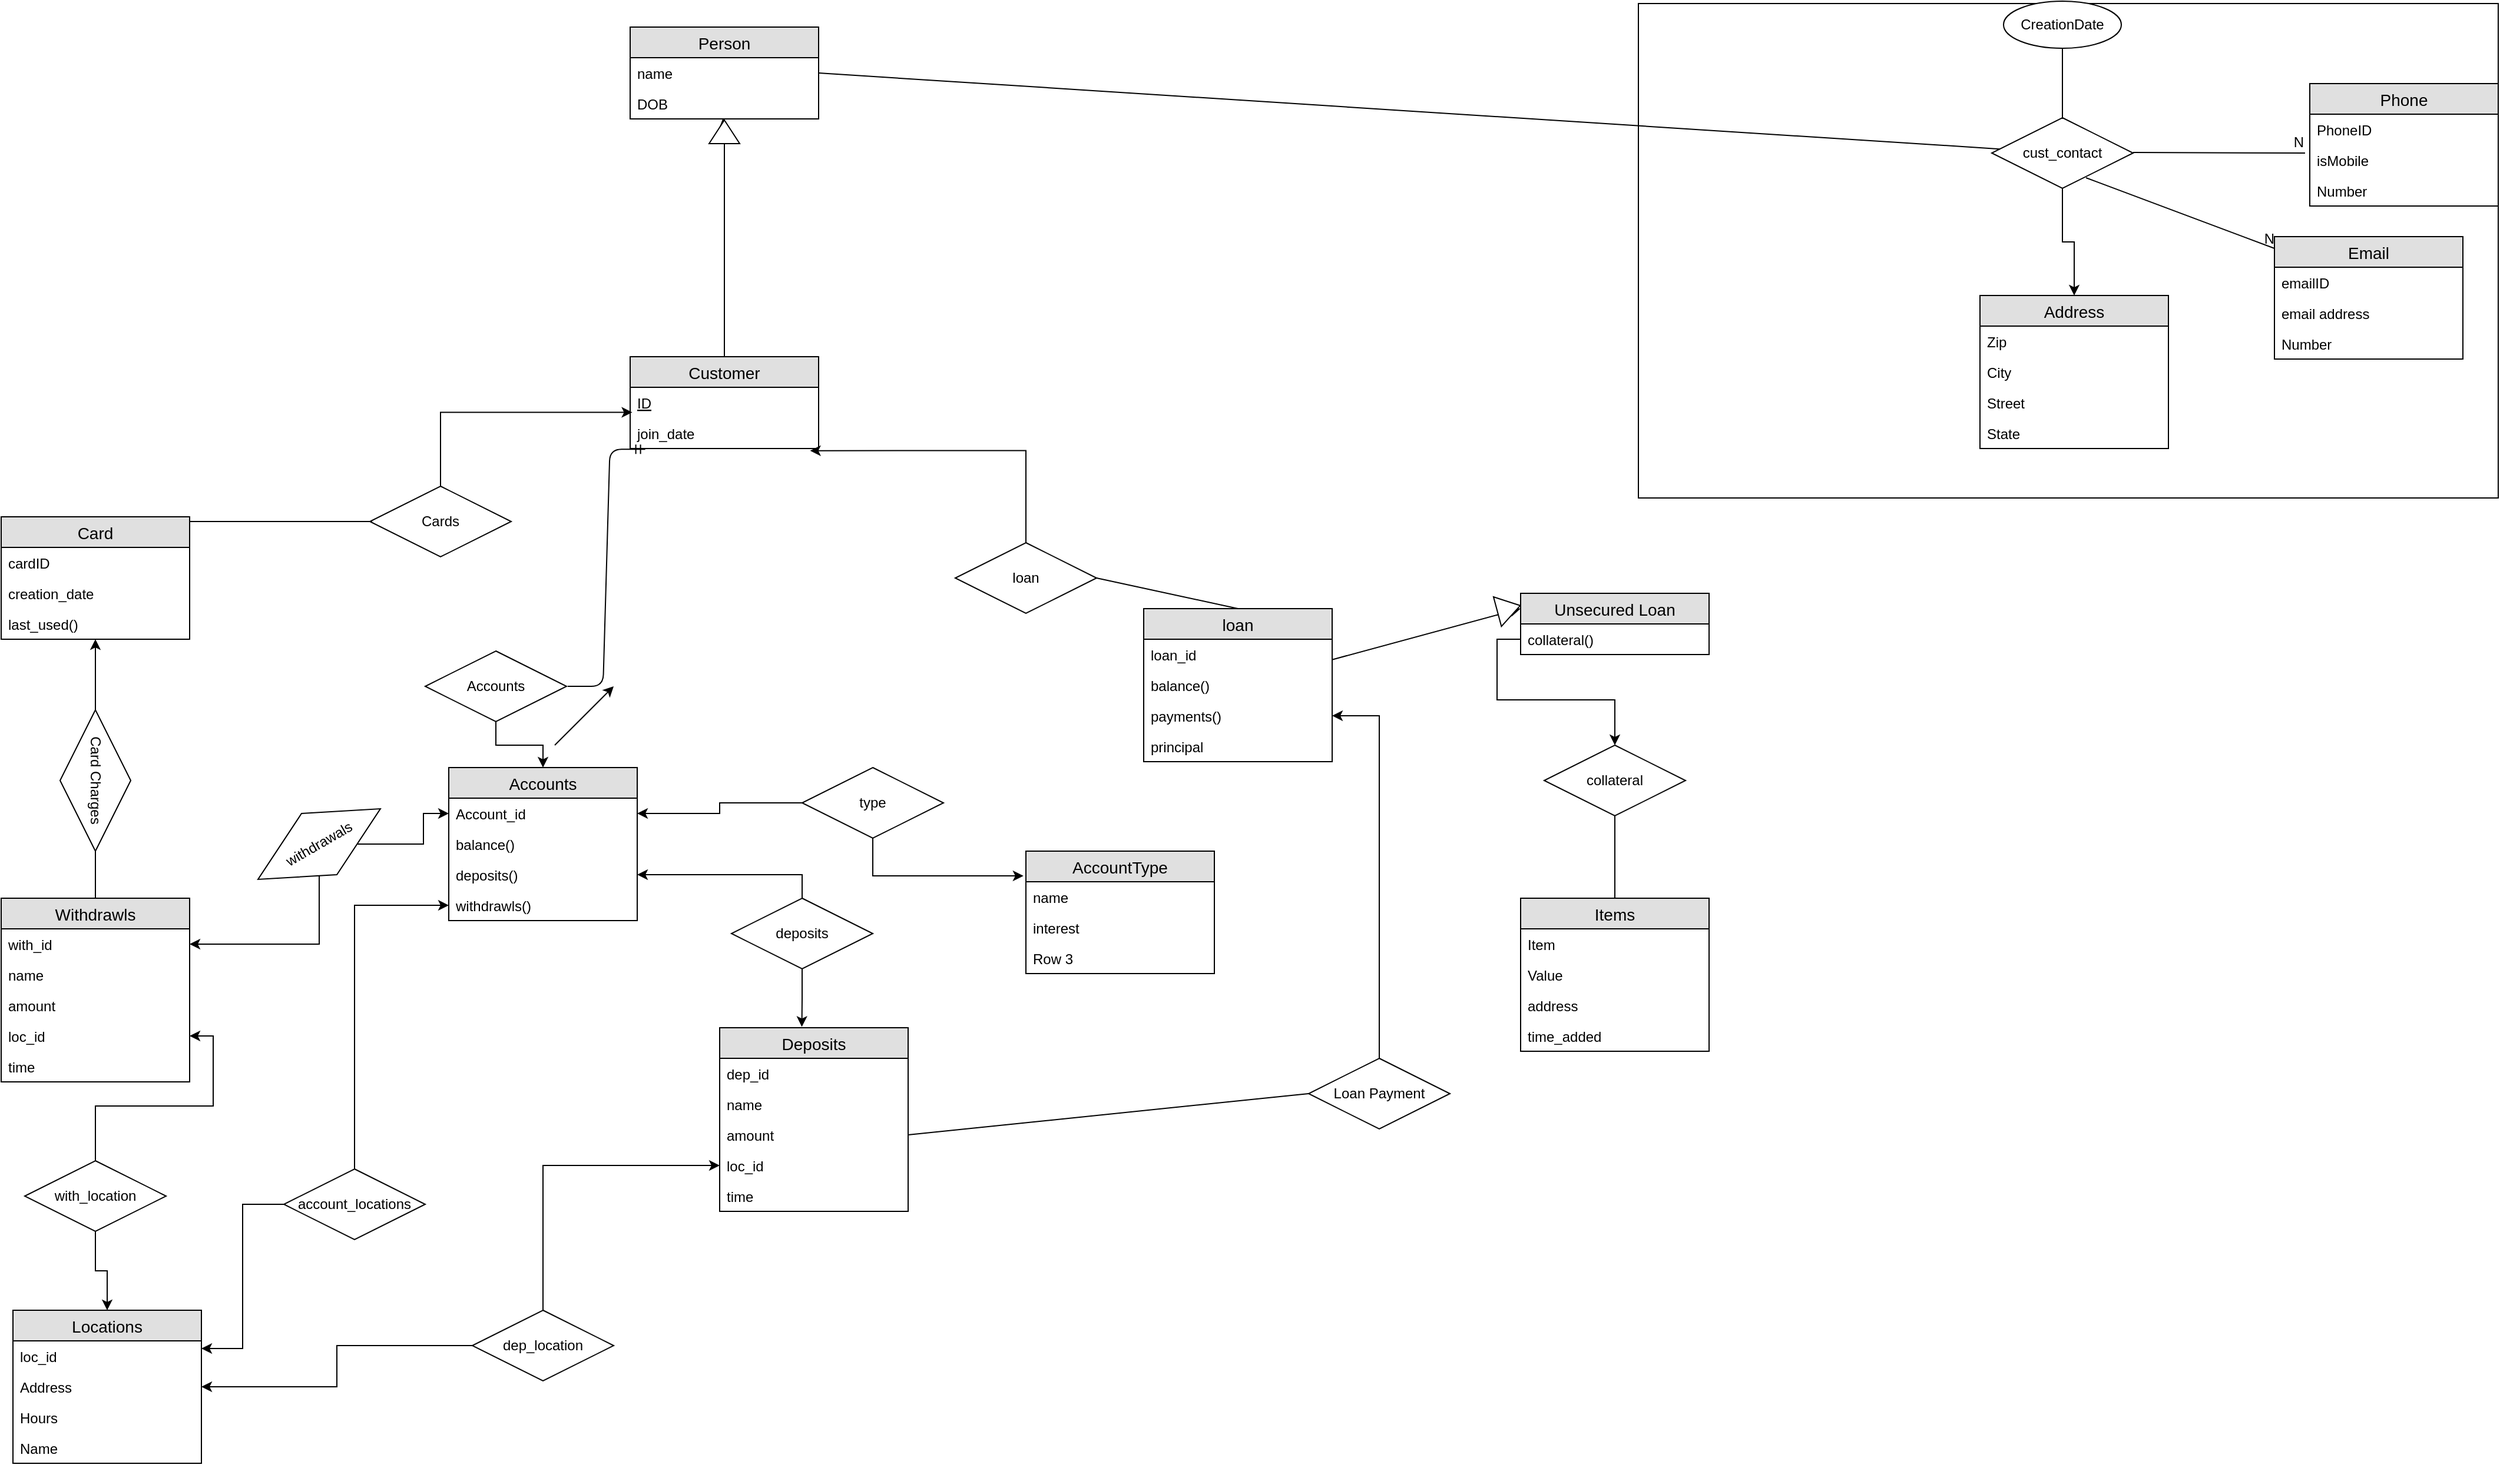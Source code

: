 <mxfile version="12.8.4" type="device"><diagram id="C5RBs43oDa-KdzZeNtuy" name="Page-1"><mxGraphModel dx="1240" dy="1477" grid="1" gridSize="10" guides="1" tooltips="1" connect="1" arrows="1" fold="1" page="1" pageScale="1" pageWidth="1600" pageHeight="900" math="0" shadow="0"><root><mxCell id="WIyWlLk6GJQsqaUBKTNV-0"/><mxCell id="WIyWlLk6GJQsqaUBKTNV-1" parent="WIyWlLk6GJQsqaUBKTNV-0"/><mxCell id="SJOalxwXmV7CWsOkklW5-0" value="Person" style="swimlane;fontStyle=0;childLayout=stackLayout;horizontal=1;startSize=26;fillColor=#e0e0e0;horizontalStack=0;resizeParent=1;resizeParentMax=0;resizeLast=0;collapsible=1;marginBottom=0;swimlaneFillColor=#ffffff;align=center;fontSize=14;" parent="WIyWlLk6GJQsqaUBKTNV-1" vertex="1"><mxGeometry x="594" y="20" width="160" height="78" as="geometry"/></mxCell><mxCell id="SJOalxwXmV7CWsOkklW5-1" value="name&#10;" style="text;strokeColor=none;fillColor=none;spacingLeft=4;spacingRight=4;overflow=hidden;rotatable=0;points=[[0,0.5],[1,0.5]];portConstraint=eastwest;fontSize=12;" parent="SJOalxwXmV7CWsOkklW5-0" vertex="1"><mxGeometry y="26" width="160" height="26" as="geometry"/></mxCell><mxCell id="SJOalxwXmV7CWsOkklW5-3" value="DOB" style="text;strokeColor=none;fillColor=none;spacingLeft=4;spacingRight=4;overflow=hidden;rotatable=0;points=[[0,0.5],[1,0.5]];portConstraint=eastwest;fontSize=12;" parent="SJOalxwXmV7CWsOkklW5-0" vertex="1"><mxGeometry y="52" width="160" height="26" as="geometry"/></mxCell><mxCell id="SJOalxwXmV7CWsOkklW5-6" value="Customer" style="swimlane;fontStyle=0;childLayout=stackLayout;horizontal=1;startSize=26;fillColor=#e0e0e0;horizontalStack=0;resizeParent=1;resizeParentMax=0;resizeLast=0;collapsible=1;marginBottom=0;swimlaneFillColor=#ffffff;align=center;fontSize=14;" parent="WIyWlLk6GJQsqaUBKTNV-1" vertex="1"><mxGeometry x="594" y="300" width="160" height="78" as="geometry"/></mxCell><mxCell id="SJOalxwXmV7CWsOkklW5-7" value="ID" style="text;strokeColor=none;fillColor=none;spacingLeft=4;spacingRight=4;overflow=hidden;rotatable=0;points=[[0,0.5],[1,0.5]];portConstraint=eastwest;fontSize=12;fontStyle=4" parent="SJOalxwXmV7CWsOkklW5-6" vertex="1"><mxGeometry y="26" width="160" height="26" as="geometry"/></mxCell><mxCell id="SJOalxwXmV7CWsOkklW5-8" value="join_date" style="text;strokeColor=none;fillColor=none;spacingLeft=4;spacingRight=4;overflow=hidden;rotatable=0;points=[[0,0.5],[1,0.5]];portConstraint=eastwest;fontSize=12;" parent="SJOalxwXmV7CWsOkklW5-6" vertex="1"><mxGeometry y="52" width="160" height="26" as="geometry"/></mxCell><mxCell id="2ycP82oEepqK2rCVVMqI-40" style="edgeStyle=orthogonalEdgeStyle;rounded=0;orthogonalLoop=1;jettySize=auto;html=1;entryX=0.011;entryY=-0.181;entryDx=0;entryDy=0;entryPerimeter=0;" edge="1" parent="WIyWlLk6GJQsqaUBKTNV-1" source="SJOalxwXmV7CWsOkklW5-43" target="SJOalxwXmV7CWsOkklW5-8"><mxGeometry relative="1" as="geometry"/></mxCell><mxCell id="SJOalxwXmV7CWsOkklW5-43" value="Cards" style="shape=rhombus;perimeter=rhombusPerimeter;whiteSpace=wrap;html=1;align=center;" parent="WIyWlLk6GJQsqaUBKTNV-1" vertex="1"><mxGeometry x="373" y="410" width="120" height="60" as="geometry"/></mxCell><mxCell id="SJOalxwXmV7CWsOkklW5-44" value="" style="endArrow=none;html=1;rounded=0;" parent="WIyWlLk6GJQsqaUBKTNV-1" edge="1"><mxGeometry relative="1" as="geometry"><mxPoint x="215" y="440" as="sourcePoint"/><mxPoint x="375" y="440" as="targetPoint"/></mxGeometry></mxCell><mxCell id="SJOalxwXmV7CWsOkklW5-49" value="Card" style="swimlane;fontStyle=0;childLayout=stackLayout;horizontal=1;startSize=26;fillColor=#e0e0e0;horizontalStack=0;resizeParent=1;resizeParentMax=0;resizeLast=0;collapsible=1;marginBottom=0;swimlaneFillColor=#ffffff;align=center;fontSize=14;" parent="WIyWlLk6GJQsqaUBKTNV-1" vertex="1"><mxGeometry x="60" y="436" width="160" height="104" as="geometry"/></mxCell><mxCell id="SJOalxwXmV7CWsOkklW5-50" value="cardID" style="text;strokeColor=none;fillColor=none;spacingLeft=4;spacingRight=4;overflow=hidden;rotatable=0;points=[[0,0.5],[1,0.5]];portConstraint=eastwest;fontSize=12;" parent="SJOalxwXmV7CWsOkklW5-49" vertex="1"><mxGeometry y="26" width="160" height="26" as="geometry"/></mxCell><mxCell id="SJOalxwXmV7CWsOkklW5-51" value="creation_date" style="text;strokeColor=none;fillColor=none;spacingLeft=4;spacingRight=4;overflow=hidden;rotatable=0;points=[[0,0.5],[1,0.5]];portConstraint=eastwest;fontSize=12;" parent="SJOalxwXmV7CWsOkklW5-49" vertex="1"><mxGeometry y="52" width="160" height="26" as="geometry"/></mxCell><mxCell id="SJOalxwXmV7CWsOkklW5-52" value="last_used()" style="text;strokeColor=none;fillColor=none;spacingLeft=4;spacingRight=4;overflow=hidden;rotatable=0;points=[[0,0.5],[1,0.5]];portConstraint=eastwest;fontSize=12;" parent="SJOalxwXmV7CWsOkklW5-49" vertex="1"><mxGeometry y="78" width="160" height="26" as="geometry"/></mxCell><mxCell id="SJOalxwXmV7CWsOkklW5-61" style="edgeStyle=orthogonalEdgeStyle;rounded=0;orthogonalLoop=1;jettySize=auto;html=1;" parent="WIyWlLk6GJQsqaUBKTNV-1" source="SJOalxwXmV7CWsOkklW5-57" target="SJOalxwXmV7CWsOkklW5-49" edge="1"><mxGeometry relative="1" as="geometry"/></mxCell><mxCell id="SJOalxwXmV7CWsOkklW5-57" value="Card Charges&lt;br&gt;" style="shape=rhombus;perimeter=rhombusPerimeter;whiteSpace=wrap;html=1;align=center;rotation=90;" parent="WIyWlLk6GJQsqaUBKTNV-1" vertex="1"><mxGeometry x="80" y="630" width="120" height="60" as="geometry"/></mxCell><mxCell id="SJOalxwXmV7CWsOkklW5-62" value="Withdrawls" style="swimlane;fontStyle=0;childLayout=stackLayout;horizontal=1;startSize=26;fillColor=#e0e0e0;horizontalStack=0;resizeParent=1;resizeParentMax=0;resizeLast=0;collapsible=1;marginBottom=0;swimlaneFillColor=#ffffff;align=center;fontSize=14;" parent="WIyWlLk6GJQsqaUBKTNV-1" vertex="1"><mxGeometry x="60" y="760" width="160" height="156" as="geometry"/></mxCell><mxCell id="SJOalxwXmV7CWsOkklW5-63" value="with_id" style="text;strokeColor=none;fillColor=none;spacingLeft=4;spacingRight=4;overflow=hidden;rotatable=0;points=[[0,0.5],[1,0.5]];portConstraint=eastwest;fontSize=12;" parent="SJOalxwXmV7CWsOkklW5-62" vertex="1"><mxGeometry y="26" width="160" height="26" as="geometry"/></mxCell><mxCell id="SJOalxwXmV7CWsOkklW5-64" value="name" style="text;strokeColor=none;fillColor=none;spacingLeft=4;spacingRight=4;overflow=hidden;rotatable=0;points=[[0,0.5],[1,0.5]];portConstraint=eastwest;fontSize=12;" parent="SJOalxwXmV7CWsOkklW5-62" vertex="1"><mxGeometry y="52" width="160" height="26" as="geometry"/></mxCell><mxCell id="SJOalxwXmV7CWsOkklW5-65" value="amount" style="text;strokeColor=none;fillColor=none;spacingLeft=4;spacingRight=4;overflow=hidden;rotatable=0;points=[[0,0.5],[1,0.5]];portConstraint=eastwest;fontSize=12;" parent="SJOalxwXmV7CWsOkklW5-62" vertex="1"><mxGeometry y="78" width="160" height="26" as="geometry"/></mxCell><mxCell id="SJOalxwXmV7CWsOkklW5-66" value="loc_id" style="text;strokeColor=none;fillColor=none;spacingLeft=4;spacingRight=4;overflow=hidden;rotatable=0;points=[[0,0.5],[1,0.5]];portConstraint=eastwest;fontSize=12;" parent="SJOalxwXmV7CWsOkklW5-62" vertex="1"><mxGeometry y="104" width="160" height="26" as="geometry"/></mxCell><mxCell id="SJOalxwXmV7CWsOkklW5-67" value="time" style="text;strokeColor=none;fillColor=none;spacingLeft=4;spacingRight=4;overflow=hidden;rotatable=0;points=[[0,0.5],[1,0.5]];portConstraint=eastwest;fontSize=12;" parent="SJOalxwXmV7CWsOkklW5-62" vertex="1"><mxGeometry y="130" width="160" height="26" as="geometry"/></mxCell><mxCell id="SJOalxwXmV7CWsOkklW5-69" value="" style="edgeStyle=entityRelationEdgeStyle;fontSize=12;html=1;endArrow=ERmandOne;entryX=0.08;entryY=1.025;entryDx=0;entryDy=0;entryPerimeter=0;" parent="WIyWlLk6GJQsqaUBKTNV-1" target="SJOalxwXmV7CWsOkklW5-8" edge="1"><mxGeometry width="100" height="100" relative="1" as="geometry"><mxPoint x="541.0" y="580" as="sourcePoint"/><mxPoint x="641.0" y="480" as="targetPoint"/></mxGeometry></mxCell><mxCell id="SJOalxwXmV7CWsOkklW5-75" style="edgeStyle=orthogonalEdgeStyle;rounded=0;orthogonalLoop=1;jettySize=auto;html=1;" parent="WIyWlLk6GJQsqaUBKTNV-1" source="SJOalxwXmV7CWsOkklW5-70" target="SJOalxwXmV7CWsOkklW5-71" edge="1"><mxGeometry relative="1" as="geometry"/></mxCell><mxCell id="SJOalxwXmV7CWsOkklW5-70" value="Accounts" style="shape=rhombus;perimeter=rhombusPerimeter;whiteSpace=wrap;html=1;align=center;" parent="WIyWlLk6GJQsqaUBKTNV-1" vertex="1"><mxGeometry x="420" y="550" width="120" height="60" as="geometry"/></mxCell><mxCell id="SJOalxwXmV7CWsOkklW5-71" value="Accounts" style="swimlane;fontStyle=0;childLayout=stackLayout;horizontal=1;startSize=26;fillColor=#e0e0e0;horizontalStack=0;resizeParent=1;resizeParentMax=0;resizeLast=0;collapsible=1;marginBottom=0;swimlaneFillColor=#ffffff;align=center;fontSize=14;" parent="WIyWlLk6GJQsqaUBKTNV-1" vertex="1"><mxGeometry x="440" y="649" width="160" height="130" as="geometry"/></mxCell><mxCell id="SJOalxwXmV7CWsOkklW5-72" value="Account_id" style="text;strokeColor=none;fillColor=none;spacingLeft=4;spacingRight=4;overflow=hidden;rotatable=0;points=[[0,0.5],[1,0.5]];portConstraint=eastwest;fontSize=12;" parent="SJOalxwXmV7CWsOkklW5-71" vertex="1"><mxGeometry y="26" width="160" height="26" as="geometry"/></mxCell><mxCell id="SJOalxwXmV7CWsOkklW5-73" value="balance()" style="text;strokeColor=none;fillColor=none;spacingLeft=4;spacingRight=4;overflow=hidden;rotatable=0;points=[[0,0.5],[1,0.5]];portConstraint=eastwest;fontSize=12;" parent="SJOalxwXmV7CWsOkklW5-71" vertex="1"><mxGeometry y="52" width="160" height="26" as="geometry"/></mxCell><mxCell id="SJOalxwXmV7CWsOkklW5-76" value="deposits()" style="text;strokeColor=none;fillColor=none;spacingLeft=4;spacingRight=4;overflow=hidden;rotatable=0;points=[[0,0.5],[1,0.5]];portConstraint=eastwest;fontSize=12;" parent="SJOalxwXmV7CWsOkklW5-71" vertex="1"><mxGeometry y="78" width="160" height="26" as="geometry"/></mxCell><mxCell id="SJOalxwXmV7CWsOkklW5-74" value="withdrawls()" style="text;strokeColor=none;fillColor=none;spacingLeft=4;spacingRight=4;overflow=hidden;rotatable=0;points=[[0,0.5],[1,0.5]];portConstraint=eastwest;fontSize=12;" parent="SJOalxwXmV7CWsOkklW5-71" vertex="1"><mxGeometry y="104" width="160" height="26" as="geometry"/></mxCell><mxCell id="SJOalxwXmV7CWsOkklW5-78" style="edgeStyle=orthogonalEdgeStyle;rounded=0;orthogonalLoop=1;jettySize=auto;html=1;entryX=1;entryY=0.5;entryDx=0;entryDy=0;" parent="WIyWlLk6GJQsqaUBKTNV-1" source="SJOalxwXmV7CWsOkklW5-77" target="SJOalxwXmV7CWsOkklW5-63" edge="1"><mxGeometry relative="1" as="geometry"/></mxCell><mxCell id="SJOalxwXmV7CWsOkklW5-79" style="edgeStyle=orthogonalEdgeStyle;rounded=0;orthogonalLoop=1;jettySize=auto;html=1;" parent="WIyWlLk6GJQsqaUBKTNV-1" source="SJOalxwXmV7CWsOkklW5-77" target="SJOalxwXmV7CWsOkklW5-72" edge="1"><mxGeometry relative="1" as="geometry"/></mxCell><mxCell id="SJOalxwXmV7CWsOkklW5-77" value="withdrawals" style="shape=rhombus;perimeter=rhombusPerimeter;whiteSpace=wrap;html=1;align=center;rotation=-30;" parent="WIyWlLk6GJQsqaUBKTNV-1" vertex="1"><mxGeometry x="270" y="684" width="120" height="60" as="geometry"/></mxCell><mxCell id="SJOalxwXmV7CWsOkklW5-81" style="edgeStyle=orthogonalEdgeStyle;rounded=0;orthogonalLoop=1;jettySize=auto;html=1;entryX=1;entryY=0.5;entryDx=0;entryDy=0;" parent="WIyWlLk6GJQsqaUBKTNV-1" source="SJOalxwXmV7CWsOkklW5-80" target="SJOalxwXmV7CWsOkklW5-76" edge="1"><mxGeometry relative="1" as="geometry"/></mxCell><mxCell id="SJOalxwXmV7CWsOkklW5-92" style="edgeStyle=orthogonalEdgeStyle;rounded=0;orthogonalLoop=1;jettySize=auto;html=1;entryX=0.436;entryY=-0.005;entryDx=0;entryDy=0;entryPerimeter=0;" parent="WIyWlLk6GJQsqaUBKTNV-1" source="SJOalxwXmV7CWsOkklW5-80" target="SJOalxwXmV7CWsOkklW5-86" edge="1"><mxGeometry relative="1" as="geometry"/></mxCell><mxCell id="SJOalxwXmV7CWsOkklW5-80" value="deposits" style="shape=rhombus;perimeter=rhombusPerimeter;whiteSpace=wrap;html=1;align=center;" parent="WIyWlLk6GJQsqaUBKTNV-1" vertex="1"><mxGeometry x="680" y="760" width="120" height="60" as="geometry"/></mxCell><mxCell id="SJOalxwXmV7CWsOkklW5-86" value="Deposits" style="swimlane;fontStyle=0;childLayout=stackLayout;horizontal=1;startSize=26;fillColor=#e0e0e0;horizontalStack=0;resizeParent=1;resizeParentMax=0;resizeLast=0;collapsible=1;marginBottom=0;swimlaneFillColor=#ffffff;align=center;fontSize=14;" parent="WIyWlLk6GJQsqaUBKTNV-1" vertex="1"><mxGeometry x="670" y="870" width="160" height="156" as="geometry"/></mxCell><mxCell id="SJOalxwXmV7CWsOkklW5-87" value="dep_id" style="text;strokeColor=none;fillColor=none;spacingLeft=4;spacingRight=4;overflow=hidden;rotatable=0;points=[[0,0.5],[1,0.5]];portConstraint=eastwest;fontSize=12;" parent="SJOalxwXmV7CWsOkklW5-86" vertex="1"><mxGeometry y="26" width="160" height="26" as="geometry"/></mxCell><mxCell id="SJOalxwXmV7CWsOkklW5-88" value="name" style="text;strokeColor=none;fillColor=none;spacingLeft=4;spacingRight=4;overflow=hidden;rotatable=0;points=[[0,0.5],[1,0.5]];portConstraint=eastwest;fontSize=12;" parent="SJOalxwXmV7CWsOkklW5-86" vertex="1"><mxGeometry y="52" width="160" height="26" as="geometry"/></mxCell><mxCell id="SJOalxwXmV7CWsOkklW5-89" value="amount" style="text;strokeColor=none;fillColor=none;spacingLeft=4;spacingRight=4;overflow=hidden;rotatable=0;points=[[0,0.5],[1,0.5]];portConstraint=eastwest;fontSize=12;" parent="SJOalxwXmV7CWsOkklW5-86" vertex="1"><mxGeometry y="78" width="160" height="26" as="geometry"/></mxCell><mxCell id="SJOalxwXmV7CWsOkklW5-90" value="loc_id" style="text;strokeColor=none;fillColor=none;spacingLeft=4;spacingRight=4;overflow=hidden;rotatable=0;points=[[0,0.5],[1,0.5]];portConstraint=eastwest;fontSize=12;" parent="SJOalxwXmV7CWsOkklW5-86" vertex="1"><mxGeometry y="104" width="160" height="26" as="geometry"/></mxCell><mxCell id="SJOalxwXmV7CWsOkklW5-91" value="time" style="text;strokeColor=none;fillColor=none;spacingLeft=4;spacingRight=4;overflow=hidden;rotatable=0;points=[[0,0.5],[1,0.5]];portConstraint=eastwest;fontSize=12;" parent="SJOalxwXmV7CWsOkklW5-86" vertex="1"><mxGeometry y="130" width="160" height="26" as="geometry"/></mxCell><mxCell id="SJOalxwXmV7CWsOkklW5-94" style="edgeStyle=orthogonalEdgeStyle;rounded=0;orthogonalLoop=1;jettySize=auto;html=1;" parent="WIyWlLk6GJQsqaUBKTNV-1" source="SJOalxwXmV7CWsOkklW5-93" target="SJOalxwXmV7CWsOkklW5-72" edge="1"><mxGeometry relative="1" as="geometry"/></mxCell><mxCell id="SJOalxwXmV7CWsOkklW5-99" style="edgeStyle=orthogonalEdgeStyle;rounded=0;orthogonalLoop=1;jettySize=auto;html=1;entryX=-0.013;entryY=-0.192;entryDx=0;entryDy=0;entryPerimeter=0;" parent="WIyWlLk6GJQsqaUBKTNV-1" source="SJOalxwXmV7CWsOkklW5-93" target="SJOalxwXmV7CWsOkklW5-96" edge="1"><mxGeometry relative="1" as="geometry"/></mxCell><mxCell id="SJOalxwXmV7CWsOkklW5-93" value="type" style="shape=rhombus;perimeter=rhombusPerimeter;whiteSpace=wrap;html=1;align=center;" parent="WIyWlLk6GJQsqaUBKTNV-1" vertex="1"><mxGeometry x="740" y="649" width="120" height="60" as="geometry"/></mxCell><mxCell id="SJOalxwXmV7CWsOkklW5-95" value="AccountType" style="swimlane;fontStyle=0;childLayout=stackLayout;horizontal=1;startSize=26;fillColor=#e0e0e0;horizontalStack=0;resizeParent=1;resizeParentMax=0;resizeLast=0;collapsible=1;marginBottom=0;swimlaneFillColor=#ffffff;align=center;fontSize=14;" parent="WIyWlLk6GJQsqaUBKTNV-1" vertex="1"><mxGeometry x="930" y="720" width="160" height="104" as="geometry"/></mxCell><mxCell id="SJOalxwXmV7CWsOkklW5-96" value="name" style="text;strokeColor=none;fillColor=none;spacingLeft=4;spacingRight=4;overflow=hidden;rotatable=0;points=[[0,0.5],[1,0.5]];portConstraint=eastwest;fontSize=12;" parent="SJOalxwXmV7CWsOkklW5-95" vertex="1"><mxGeometry y="26" width="160" height="26" as="geometry"/></mxCell><mxCell id="SJOalxwXmV7CWsOkklW5-97" value="interest" style="text;strokeColor=none;fillColor=none;spacingLeft=4;spacingRight=4;overflow=hidden;rotatable=0;points=[[0,0.5],[1,0.5]];portConstraint=eastwest;fontSize=12;" parent="SJOalxwXmV7CWsOkklW5-95" vertex="1"><mxGeometry y="52" width="160" height="26" as="geometry"/></mxCell><mxCell id="SJOalxwXmV7CWsOkklW5-98" value="Row 3" style="text;strokeColor=none;fillColor=none;spacingLeft=4;spacingRight=4;overflow=hidden;rotatable=0;points=[[0,0.5],[1,0.5]];portConstraint=eastwest;fontSize=12;" parent="SJOalxwXmV7CWsOkklW5-95" vertex="1"><mxGeometry y="78" width="160" height="26" as="geometry"/></mxCell><mxCell id="SJOalxwXmV7CWsOkklW5-101" style="edgeStyle=orthogonalEdgeStyle;rounded=0;orthogonalLoop=1;jettySize=auto;html=1;entryX=0.955;entryY=1.07;entryDx=0;entryDy=0;entryPerimeter=0;" parent="WIyWlLk6GJQsqaUBKTNV-1" source="SJOalxwXmV7CWsOkklW5-100" target="SJOalxwXmV7CWsOkklW5-8" edge="1"><mxGeometry relative="1" as="geometry"/></mxCell><mxCell id="SJOalxwXmV7CWsOkklW5-100" value="loan" style="shape=rhombus;perimeter=rhombusPerimeter;whiteSpace=wrap;html=1;align=center;" parent="WIyWlLk6GJQsqaUBKTNV-1" vertex="1"><mxGeometry x="870" y="458" width="120" height="60" as="geometry"/></mxCell><mxCell id="SJOalxwXmV7CWsOkklW5-102" value="loan" style="swimlane;fontStyle=0;childLayout=stackLayout;horizontal=1;startSize=26;fillColor=#e0e0e0;horizontalStack=0;resizeParent=1;resizeParentMax=0;resizeLast=0;collapsible=1;marginBottom=0;swimlaneFillColor=#ffffff;align=center;fontSize=14;" parent="WIyWlLk6GJQsqaUBKTNV-1" vertex="1"><mxGeometry x="1030" y="514" width="160" height="130" as="geometry"/></mxCell><mxCell id="SJOalxwXmV7CWsOkklW5-103" value="loan_id" style="text;strokeColor=none;fillColor=none;spacingLeft=4;spacingRight=4;overflow=hidden;rotatable=0;points=[[0,0.5],[1,0.5]];portConstraint=eastwest;fontSize=12;" parent="SJOalxwXmV7CWsOkklW5-102" vertex="1"><mxGeometry y="26" width="160" height="26" as="geometry"/></mxCell><mxCell id="SJOalxwXmV7CWsOkklW5-104" value="balance()" style="text;strokeColor=none;fillColor=none;spacingLeft=4;spacingRight=4;overflow=hidden;rotatable=0;points=[[0,0.5],[1,0.5]];portConstraint=eastwest;fontSize=12;" parent="SJOalxwXmV7CWsOkklW5-102" vertex="1"><mxGeometry y="52" width="160" height="26" as="geometry"/></mxCell><mxCell id="SJOalxwXmV7CWsOkklW5-105" value="payments()" style="text;strokeColor=none;fillColor=none;spacingLeft=4;spacingRight=4;overflow=hidden;rotatable=0;points=[[0,0.5],[1,0.5]];portConstraint=eastwest;fontSize=12;" parent="SJOalxwXmV7CWsOkklW5-102" vertex="1"><mxGeometry y="78" width="160" height="26" as="geometry"/></mxCell><mxCell id="SJOalxwXmV7CWsOkklW5-106" value="principal" style="text;strokeColor=none;fillColor=none;spacingLeft=4;spacingRight=4;overflow=hidden;rotatable=0;points=[[0,0.5],[1,0.5]];portConstraint=eastwest;fontSize=12;" parent="SJOalxwXmV7CWsOkklW5-102" vertex="1"><mxGeometry y="104" width="160" height="26" as="geometry"/></mxCell><mxCell id="SJOalxwXmV7CWsOkklW5-109" style="edgeStyle=orthogonalEdgeStyle;rounded=0;orthogonalLoop=1;jettySize=auto;html=1;" parent="WIyWlLk6GJQsqaUBKTNV-1" source="SJOalxwXmV7CWsOkklW5-108" target="SJOalxwXmV7CWsOkklW5-105" edge="1"><mxGeometry relative="1" as="geometry"/></mxCell><mxCell id="SJOalxwXmV7CWsOkklW5-108" value="Loan Payment" style="shape=rhombus;perimeter=rhombusPerimeter;whiteSpace=wrap;html=1;align=center;" parent="WIyWlLk6GJQsqaUBKTNV-1" vertex="1"><mxGeometry x="1170" y="896" width="120" height="60" as="geometry"/></mxCell><mxCell id="2ycP82oEepqK2rCVVMqI-0" value="Locations" style="swimlane;fontStyle=0;childLayout=stackLayout;horizontal=1;startSize=26;fillColor=#e0e0e0;horizontalStack=0;resizeParent=1;resizeParentMax=0;resizeLast=0;collapsible=1;marginBottom=0;swimlaneFillColor=#ffffff;align=center;fontSize=14;" vertex="1" parent="WIyWlLk6GJQsqaUBKTNV-1"><mxGeometry x="70" y="1110" width="160" height="130" as="geometry"/></mxCell><mxCell id="2ycP82oEepqK2rCVVMqI-31" value="loc_id" style="text;strokeColor=none;fillColor=none;spacingLeft=4;spacingRight=4;overflow=hidden;rotatable=0;points=[[0,0.5],[1,0.5]];portConstraint=eastwest;fontSize=12;" vertex="1" parent="2ycP82oEepqK2rCVVMqI-0"><mxGeometry y="26" width="160" height="26" as="geometry"/></mxCell><mxCell id="2ycP82oEepqK2rCVVMqI-1" value="Address" style="text;strokeColor=none;fillColor=none;spacingLeft=4;spacingRight=4;overflow=hidden;rotatable=0;points=[[0,0.5],[1,0.5]];portConstraint=eastwest;fontSize=12;" vertex="1" parent="2ycP82oEepqK2rCVVMqI-0"><mxGeometry y="52" width="160" height="26" as="geometry"/></mxCell><mxCell id="2ycP82oEepqK2rCVVMqI-2" value="Hours" style="text;strokeColor=none;fillColor=none;spacingLeft=4;spacingRight=4;overflow=hidden;rotatable=0;points=[[0,0.5],[1,0.5]];portConstraint=eastwest;fontSize=12;" vertex="1" parent="2ycP82oEepqK2rCVVMqI-0"><mxGeometry y="78" width="160" height="26" as="geometry"/></mxCell><mxCell id="2ycP82oEepqK2rCVVMqI-3" value="Name" style="text;strokeColor=none;fillColor=none;spacingLeft=4;spacingRight=4;overflow=hidden;rotatable=0;points=[[0,0.5],[1,0.5]];portConstraint=eastwest;fontSize=12;" vertex="1" parent="2ycP82oEepqK2rCVVMqI-0"><mxGeometry y="104" width="160" height="26" as="geometry"/></mxCell><mxCell id="2ycP82oEepqK2rCVVMqI-7" value="Unsecured Loan" style="swimlane;fontStyle=0;childLayout=stackLayout;horizontal=1;startSize=26;fillColor=#e0e0e0;horizontalStack=0;resizeParent=1;resizeParentMax=0;resizeLast=0;collapsible=1;marginBottom=0;swimlaneFillColor=#ffffff;align=center;fontSize=14;" vertex="1" parent="WIyWlLk6GJQsqaUBKTNV-1"><mxGeometry x="1350" y="501" width="160" height="52" as="geometry"/></mxCell><mxCell id="2ycP82oEepqK2rCVVMqI-8" value="collateral()" style="text;strokeColor=none;fillColor=none;spacingLeft=4;spacingRight=4;overflow=hidden;rotatable=0;points=[[0,0.5],[1,0.5]];portConstraint=eastwest;fontSize=12;" vertex="1" parent="2ycP82oEepqK2rCVVMqI-7"><mxGeometry y="26" width="160" height="26" as="geometry"/></mxCell><mxCell id="2ycP82oEepqK2rCVVMqI-11" value="Items" style="swimlane;fontStyle=0;childLayout=stackLayout;horizontal=1;startSize=26;fillColor=#e0e0e0;horizontalStack=0;resizeParent=1;resizeParentMax=0;resizeLast=0;collapsible=1;marginBottom=0;swimlaneFillColor=#ffffff;align=center;fontSize=14;" vertex="1" parent="WIyWlLk6GJQsqaUBKTNV-1"><mxGeometry x="1350" y="760" width="160" height="130" as="geometry"/></mxCell><mxCell id="2ycP82oEepqK2rCVVMqI-12" value="Item" style="text;strokeColor=none;fillColor=none;spacingLeft=4;spacingRight=4;overflow=hidden;rotatable=0;points=[[0,0.5],[1,0.5]];portConstraint=eastwest;fontSize=12;" vertex="1" parent="2ycP82oEepqK2rCVVMqI-11"><mxGeometry y="26" width="160" height="26" as="geometry"/></mxCell><mxCell id="2ycP82oEepqK2rCVVMqI-13" value="Value" style="text;strokeColor=none;fillColor=none;spacingLeft=4;spacingRight=4;overflow=hidden;rotatable=0;points=[[0,0.5],[1,0.5]];portConstraint=eastwest;fontSize=12;" vertex="1" parent="2ycP82oEepqK2rCVVMqI-11"><mxGeometry y="52" width="160" height="26" as="geometry"/></mxCell><mxCell id="2ycP82oEepqK2rCVVMqI-34" value="address" style="text;strokeColor=none;fillColor=none;spacingLeft=4;spacingRight=4;overflow=hidden;rotatable=0;points=[[0,0.5],[1,0.5]];portConstraint=eastwest;fontSize=12;" vertex="1" parent="2ycP82oEepqK2rCVVMqI-11"><mxGeometry y="78" width="160" height="26" as="geometry"/></mxCell><mxCell id="2ycP82oEepqK2rCVVMqI-14" value="time_added" style="text;strokeColor=none;fillColor=none;spacingLeft=4;spacingRight=4;overflow=hidden;rotatable=0;points=[[0,0.5],[1,0.5]];portConstraint=eastwest;fontSize=12;" vertex="1" parent="2ycP82oEepqK2rCVVMqI-11"><mxGeometry y="104" width="160" height="26" as="geometry"/></mxCell><mxCell id="2ycP82oEepqK2rCVVMqI-15" value="collateral" style="shape=rhombus;perimeter=rhombusPerimeter;whiteSpace=wrap;html=1;align=center;" vertex="1" parent="WIyWlLk6GJQsqaUBKTNV-1"><mxGeometry x="1370" y="630" width="120" height="60" as="geometry"/></mxCell><mxCell id="2ycP82oEepqK2rCVVMqI-41" style="edgeStyle=orthogonalEdgeStyle;rounded=0;orthogonalLoop=1;jettySize=auto;html=1;entryX=1;entryY=0.25;entryDx=0;entryDy=0;" edge="1" parent="WIyWlLk6GJQsqaUBKTNV-1" source="2ycP82oEepqK2rCVVMqI-21" target="2ycP82oEepqK2rCVVMqI-0"><mxGeometry relative="1" as="geometry"/></mxCell><mxCell id="2ycP82oEepqK2rCVVMqI-42" style="edgeStyle=orthogonalEdgeStyle;rounded=0;orthogonalLoop=1;jettySize=auto;html=1;" edge="1" parent="WIyWlLk6GJQsqaUBKTNV-1" source="2ycP82oEepqK2rCVVMqI-21" target="SJOalxwXmV7CWsOkklW5-74"><mxGeometry relative="1" as="geometry"/></mxCell><mxCell id="2ycP82oEepqK2rCVVMqI-21" value="account_locations" style="shape=rhombus;perimeter=rhombusPerimeter;whiteSpace=wrap;html=1;align=center;" vertex="1" parent="WIyWlLk6GJQsqaUBKTNV-1"><mxGeometry x="300" y="990" width="120" height="60" as="geometry"/></mxCell><mxCell id="2ycP82oEepqK2rCVVMqI-27" value="" style="edgeStyle=orthogonalEdgeStyle;rounded=0;orthogonalLoop=1;jettySize=auto;html=1;entryX=1;entryY=0.5;entryDx=0;entryDy=0;" edge="1" parent="WIyWlLk6GJQsqaUBKTNV-1" source="2ycP82oEepqK2rCVVMqI-25" target="2ycP82oEepqK2rCVVMqI-1"><mxGeometry relative="1" as="geometry"><mxPoint x="380" y="1140" as="targetPoint"/></mxGeometry></mxCell><mxCell id="2ycP82oEepqK2rCVVMqI-29" value="" style="edgeStyle=orthogonalEdgeStyle;rounded=0;orthogonalLoop=1;jettySize=auto;html=1;entryX=0;entryY=0.5;entryDx=0;entryDy=0;" edge="1" parent="WIyWlLk6GJQsqaUBKTNV-1" source="2ycP82oEepqK2rCVVMqI-25" target="SJOalxwXmV7CWsOkklW5-90"><mxGeometry relative="1" as="geometry"><mxPoint x="660.0" y="1140" as="targetPoint"/></mxGeometry></mxCell><mxCell id="2ycP82oEepqK2rCVVMqI-25" value="dep_location" style="shape=rhombus;perimeter=rhombusPerimeter;whiteSpace=wrap;html=1;align=center;" vertex="1" parent="WIyWlLk6GJQsqaUBKTNV-1"><mxGeometry x="460" y="1110" width="120" height="60" as="geometry"/></mxCell><mxCell id="2ycP82oEepqK2rCVVMqI-32" style="edgeStyle=orthogonalEdgeStyle;rounded=0;orthogonalLoop=1;jettySize=auto;html=1;entryX=0.5;entryY=0;entryDx=0;entryDy=0;" edge="1" parent="WIyWlLk6GJQsqaUBKTNV-1" source="2ycP82oEepqK2rCVVMqI-30" target="2ycP82oEepqK2rCVVMqI-0"><mxGeometry relative="1" as="geometry"/></mxCell><mxCell id="2ycP82oEepqK2rCVVMqI-33" style="edgeStyle=orthogonalEdgeStyle;rounded=0;orthogonalLoop=1;jettySize=auto;html=1;" edge="1" parent="WIyWlLk6GJQsqaUBKTNV-1" source="2ycP82oEepqK2rCVVMqI-30" target="SJOalxwXmV7CWsOkklW5-66"><mxGeometry relative="1" as="geometry"/></mxCell><mxCell id="2ycP82oEepqK2rCVVMqI-30" value="with_location" style="shape=rhombus;perimeter=rhombusPerimeter;whiteSpace=wrap;html=1;align=center;" vertex="1" parent="WIyWlLk6GJQsqaUBKTNV-1"><mxGeometry x="80" y="983" width="120" height="60" as="geometry"/></mxCell><mxCell id="2ycP82oEepqK2rCVVMqI-35" value="" style="endArrow=classic;html=1;entryX=0.493;entryY=0.973;entryDx=0;entryDy=0;entryPerimeter=0;" edge="1" parent="WIyWlLk6GJQsqaUBKTNV-1" source="2ycP82oEepqK2rCVVMqI-36" target="SJOalxwXmV7CWsOkklW5-3"><mxGeometry width="50" height="50" relative="1" as="geometry"><mxPoint x="673" y="290" as="sourcePoint"/><mxPoint x="700" y="250" as="targetPoint"/></mxGeometry></mxCell><mxCell id="2ycP82oEepqK2rCVVMqI-37" value="" style="endArrow=classic;html=1;entryX=1;entryY=0.5;entryDx=0;entryDy=0;" edge="1" parent="WIyWlLk6GJQsqaUBKTNV-1" source="SJOalxwXmV7CWsOkklW5-6" target="2ycP82oEepqK2rCVVMqI-36"><mxGeometry width="50" height="50" relative="1" as="geometry"><mxPoint x="673.819" y="300" as="sourcePoint"/><mxPoint x="672.88" y="97.298" as="targetPoint"/></mxGeometry></mxCell><mxCell id="2ycP82oEepqK2rCVVMqI-36" value="" style="triangle;whiteSpace=wrap;html=1;rotation=-90;" vertex="1" parent="WIyWlLk6GJQsqaUBKTNV-1"><mxGeometry x="664" y="96" width="20" height="26" as="geometry"/></mxCell><mxCell id="2ycP82oEepqK2rCVVMqI-43" value="" style="endArrow=classic;html=1;" edge="1" parent="WIyWlLk6GJQsqaUBKTNV-1"><mxGeometry width="50" height="50" relative="1" as="geometry"><mxPoint x="530" y="630" as="sourcePoint"/><mxPoint x="580" y="580" as="targetPoint"/></mxGeometry></mxCell><mxCell id="2ycP82oEepqK2rCVVMqI-44" value="" style="endArrow=none;html=1;entryX=1;entryY=0.5;entryDx=0;entryDy=0;exitX=0.5;exitY=0;exitDx=0;exitDy=0;" edge="1" parent="WIyWlLk6GJQsqaUBKTNV-1" source="SJOalxwXmV7CWsOkklW5-62" target="SJOalxwXmV7CWsOkklW5-57"><mxGeometry width="50" height="50" relative="1" as="geometry"><mxPoint x="120" y="760" as="sourcePoint"/><mxPoint x="170" y="710" as="targetPoint"/></mxGeometry></mxCell><mxCell id="2ycP82oEepqK2rCVVMqI-45" value="" style="endArrow=none;html=1;entryX=0.5;entryY=0;entryDx=0;entryDy=0;exitX=1;exitY=0.5;exitDx=0;exitDy=0;" edge="1" parent="WIyWlLk6GJQsqaUBKTNV-1" source="SJOalxwXmV7CWsOkklW5-100" target="SJOalxwXmV7CWsOkklW5-102"><mxGeometry width="50" height="50" relative="1" as="geometry"><mxPoint x="990" y="470" as="sourcePoint"/><mxPoint x="1040" y="420" as="targetPoint"/></mxGeometry></mxCell><mxCell id="2ycP82oEepqK2rCVVMqI-46" value="" style="endArrow=none;html=1;entryX=0;entryY=0.5;entryDx=0;entryDy=0;exitX=1;exitY=0.5;exitDx=0;exitDy=0;" edge="1" parent="WIyWlLk6GJQsqaUBKTNV-1" source="SJOalxwXmV7CWsOkklW5-89" target="SJOalxwXmV7CWsOkklW5-108"><mxGeometry width="50" height="50" relative="1" as="geometry"><mxPoint x="990" y="960" as="sourcePoint"/><mxPoint x="1040" y="910" as="targetPoint"/></mxGeometry></mxCell><mxCell id="2ycP82oEepqK2rCVVMqI-47" value="" style="endArrow=classic;html=1;entryX=0;entryY=0.25;entryDx=0;entryDy=0;" edge="1" parent="WIyWlLk6GJQsqaUBKTNV-1" target="2ycP82oEepqK2rCVVMqI-7" source="SJOalxwXmV7CWsOkklW5-102"><mxGeometry width="50" height="50" relative="1" as="geometry"><mxPoint x="1280" y="640" as="sourcePoint"/><mxPoint x="1278.88" y="437.298" as="targetPoint"/></mxGeometry></mxCell><mxCell id="2ycP82oEepqK2rCVVMqI-48" value="" style="triangle;whiteSpace=wrap;html=1;rotation=-15;" vertex="1" parent="WIyWlLk6GJQsqaUBKTNV-1"><mxGeometry x="1330" y="501" width="20" height="26" as="geometry"/></mxCell><mxCell id="2ycP82oEepqK2rCVVMqI-49" style="edgeStyle=orthogonalEdgeStyle;rounded=0;orthogonalLoop=1;jettySize=auto;html=1;entryX=0.5;entryY=0;entryDx=0;entryDy=0;" edge="1" parent="WIyWlLk6GJQsqaUBKTNV-1" source="2ycP82oEepqK2rCVVMqI-8" target="2ycP82oEepqK2rCVVMqI-15"><mxGeometry relative="1" as="geometry"/></mxCell><mxCell id="2ycP82oEepqK2rCVVMqI-50" value="" style="endArrow=none;html=1;entryX=0.5;entryY=1;entryDx=0;entryDy=0;exitX=0.5;exitY=0;exitDx=0;exitDy=0;" edge="1" parent="WIyWlLk6GJQsqaUBKTNV-1" source="2ycP82oEepqK2rCVVMqI-11" target="2ycP82oEepqK2rCVVMqI-15"><mxGeometry width="50" height="50" relative="1" as="geometry"><mxPoint x="1410" y="760" as="sourcePoint"/><mxPoint x="1460" y="710" as="targetPoint"/></mxGeometry></mxCell><mxCell id="2ycP82oEepqK2rCVVMqI-51" value="" style="rounded=0;whiteSpace=wrap;html=1;" vertex="1" parent="WIyWlLk6GJQsqaUBKTNV-1"><mxGeometry x="1450" width="730" height="420" as="geometry"/></mxCell><mxCell id="2ycP82oEepqK2rCVVMqI-74" style="edgeStyle=orthogonalEdgeStyle;rounded=0;orthogonalLoop=1;jettySize=auto;html=1;" edge="1" parent="WIyWlLk6GJQsqaUBKTNV-1" source="2ycP82oEepqK2rCVVMqI-52" target="2ycP82oEepqK2rCVVMqI-69"><mxGeometry relative="1" as="geometry"/></mxCell><mxCell id="2ycP82oEepqK2rCVVMqI-52" value="cust_contact" style="shape=rhombus;perimeter=rhombusPerimeter;whiteSpace=wrap;html=1;align=center;" vertex="1" parent="WIyWlLk6GJQsqaUBKTNV-1"><mxGeometry x="1750" y="97" width="120" height="60" as="geometry"/></mxCell><mxCell id="2ycP82oEepqK2rCVVMqI-53" value="" style="endArrow=none;html=1;rounded=0;" edge="1" parent="WIyWlLk6GJQsqaUBKTNV-1"><mxGeometry relative="1" as="geometry"><mxPoint x="1870" y="126.5" as="sourcePoint"/><mxPoint x="2016" y="127" as="targetPoint"/></mxGeometry></mxCell><mxCell id="2ycP82oEepqK2rCVVMqI-54" value="N" style="resizable=0;html=1;align=right;verticalAlign=bottom;" connectable="0" vertex="1" parent="2ycP82oEepqK2rCVVMqI-53"><mxGeometry x="1" relative="1" as="geometry"/></mxCell><mxCell id="2ycP82oEepqK2rCVVMqI-55" value="" style="endArrow=none;html=1;rounded=0;exitX=1;exitY=0.5;exitDx=0;exitDy=0;" edge="1" parent="WIyWlLk6GJQsqaUBKTNV-1" target="2ycP82oEepqK2rCVVMqI-52" source="SJOalxwXmV7CWsOkklW5-1"><mxGeometry relative="1" as="geometry"><mxPoint x="1300.0" y="336.5" as="sourcePoint"/><mxPoint x="1450" y="337" as="targetPoint"/></mxGeometry></mxCell><mxCell id="2ycP82oEepqK2rCVVMqI-56" value="Phone" style="swimlane;fontStyle=0;childLayout=stackLayout;horizontal=1;startSize=26;fillColor=#e0e0e0;horizontalStack=0;resizeParent=1;resizeParentMax=0;resizeLast=0;collapsible=1;marginBottom=0;swimlaneFillColor=#ffffff;align=center;fontSize=14;" vertex="1" parent="WIyWlLk6GJQsqaUBKTNV-1"><mxGeometry x="2020" y="68" width="160" height="104" as="geometry"/></mxCell><mxCell id="2ycP82oEepqK2rCVVMqI-57" value="PhoneID" style="text;strokeColor=none;fillColor=none;spacingLeft=4;spacingRight=4;overflow=hidden;rotatable=0;points=[[0,0.5],[1,0.5]];portConstraint=eastwest;fontSize=12;" vertex="1" parent="2ycP82oEepqK2rCVVMqI-56"><mxGeometry y="26" width="160" height="26" as="geometry"/></mxCell><mxCell id="2ycP82oEepqK2rCVVMqI-58" value="isMobile" style="text;strokeColor=none;fillColor=none;spacingLeft=4;spacingRight=4;overflow=hidden;rotatable=0;points=[[0,0.5],[1,0.5]];portConstraint=eastwest;fontSize=12;" vertex="1" parent="2ycP82oEepqK2rCVVMqI-56"><mxGeometry y="52" width="160" height="26" as="geometry"/></mxCell><mxCell id="2ycP82oEepqK2rCVVMqI-59" value="Number" style="text;strokeColor=none;fillColor=none;spacingLeft=4;spacingRight=4;overflow=hidden;rotatable=0;points=[[0,0.5],[1,0.5]];portConstraint=eastwest;fontSize=12;" vertex="1" parent="2ycP82oEepqK2rCVVMqI-56"><mxGeometry y="78" width="160" height="26" as="geometry"/></mxCell><mxCell id="2ycP82oEepqK2rCVVMqI-60" value="" style="endArrow=none;html=1;rounded=0;" edge="1" parent="WIyWlLk6GJQsqaUBKTNV-1"><mxGeometry relative="1" as="geometry"><mxPoint x="1830" y="148" as="sourcePoint"/><mxPoint x="1990" y="208" as="targetPoint"/></mxGeometry></mxCell><mxCell id="2ycP82oEepqK2rCVVMqI-61" value="N" style="resizable=0;html=1;align=right;verticalAlign=bottom;" connectable="0" vertex="1" parent="2ycP82oEepqK2rCVVMqI-60"><mxGeometry x="1" relative="1" as="geometry"/></mxCell><mxCell id="2ycP82oEepqK2rCVVMqI-62" value="Email" style="swimlane;fontStyle=0;childLayout=stackLayout;horizontal=1;startSize=26;fillColor=#e0e0e0;horizontalStack=0;resizeParent=1;resizeParentMax=0;resizeLast=0;collapsible=1;marginBottom=0;swimlaneFillColor=#ffffff;align=center;fontSize=14;" vertex="1" parent="WIyWlLk6GJQsqaUBKTNV-1"><mxGeometry x="1990" y="198" width="160" height="104" as="geometry"/></mxCell><mxCell id="2ycP82oEepqK2rCVVMqI-63" value="emailID" style="text;strokeColor=none;fillColor=none;spacingLeft=4;spacingRight=4;overflow=hidden;rotatable=0;points=[[0,0.5],[1,0.5]];portConstraint=eastwest;fontSize=12;" vertex="1" parent="2ycP82oEepqK2rCVVMqI-62"><mxGeometry y="26" width="160" height="26" as="geometry"/></mxCell><mxCell id="2ycP82oEepqK2rCVVMqI-64" value="email address" style="text;strokeColor=none;fillColor=none;spacingLeft=4;spacingRight=4;overflow=hidden;rotatable=0;points=[[0,0.5],[1,0.5]];portConstraint=eastwest;fontSize=12;" vertex="1" parent="2ycP82oEepqK2rCVVMqI-62"><mxGeometry y="52" width="160" height="26" as="geometry"/></mxCell><mxCell id="2ycP82oEepqK2rCVVMqI-65" value="Number" style="text;strokeColor=none;fillColor=none;spacingLeft=4;spacingRight=4;overflow=hidden;rotatable=0;points=[[0,0.5],[1,0.5]];portConstraint=eastwest;fontSize=12;" vertex="1" parent="2ycP82oEepqK2rCVVMqI-62"><mxGeometry y="78" width="160" height="26" as="geometry"/></mxCell><mxCell id="2ycP82oEepqK2rCVVMqI-66" value="CreationDate" style="ellipse;whiteSpace=wrap;html=1;align=center;" vertex="1" parent="WIyWlLk6GJQsqaUBKTNV-1"><mxGeometry x="1760" y="-2" width="100" height="40" as="geometry"/></mxCell><mxCell id="2ycP82oEepqK2rCVVMqI-67" value="" style="endArrow=none;html=1;rounded=0;entryX=0.5;entryY=1;entryDx=0;entryDy=0;" edge="1" parent="WIyWlLk6GJQsqaUBKTNV-1" target="2ycP82oEepqK2rCVVMqI-66"><mxGeometry relative="1" as="geometry"><mxPoint x="1810" y="98" as="sourcePoint"/><mxPoint x="1970" y="98" as="targetPoint"/></mxGeometry></mxCell><mxCell id="2ycP82oEepqK2rCVVMqI-69" value="Address" style="swimlane;fontStyle=0;childLayout=stackLayout;horizontal=1;startSize=26;fillColor=#e0e0e0;horizontalStack=0;resizeParent=1;resizeParentMax=0;resizeLast=0;collapsible=1;marginBottom=0;swimlaneFillColor=#ffffff;align=center;fontSize=14;" vertex="1" parent="WIyWlLk6GJQsqaUBKTNV-1"><mxGeometry x="1740" y="248" width="160" height="130" as="geometry"/></mxCell><mxCell id="2ycP82oEepqK2rCVVMqI-70" value="Zip" style="text;strokeColor=none;fillColor=none;spacingLeft=4;spacingRight=4;overflow=hidden;rotatable=0;points=[[0,0.5],[1,0.5]];portConstraint=eastwest;fontSize=12;" vertex="1" parent="2ycP82oEepqK2rCVVMqI-69"><mxGeometry y="26" width="160" height="26" as="geometry"/></mxCell><mxCell id="2ycP82oEepqK2rCVVMqI-71" value="City" style="text;strokeColor=none;fillColor=none;spacingLeft=4;spacingRight=4;overflow=hidden;rotatable=0;points=[[0,0.5],[1,0.5]];portConstraint=eastwest;fontSize=12;" vertex="1" parent="2ycP82oEepqK2rCVVMqI-69"><mxGeometry y="52" width="160" height="26" as="geometry"/></mxCell><mxCell id="2ycP82oEepqK2rCVVMqI-72" value="Street" style="text;strokeColor=none;fillColor=none;spacingLeft=4;spacingRight=4;overflow=hidden;rotatable=0;points=[[0,0.5],[1,0.5]];portConstraint=eastwest;fontSize=12;" vertex="1" parent="2ycP82oEepqK2rCVVMqI-69"><mxGeometry y="78" width="160" height="26" as="geometry"/></mxCell><mxCell id="2ycP82oEepqK2rCVVMqI-73" value="State" style="text;strokeColor=none;fillColor=none;spacingLeft=4;spacingRight=4;overflow=hidden;rotatable=0;points=[[0,0.5],[1,0.5]];portConstraint=eastwest;fontSize=12;" vertex="1" parent="2ycP82oEepqK2rCVVMqI-69"><mxGeometry y="104" width="160" height="26" as="geometry"/></mxCell></root></mxGraphModel></diagram></mxfile>